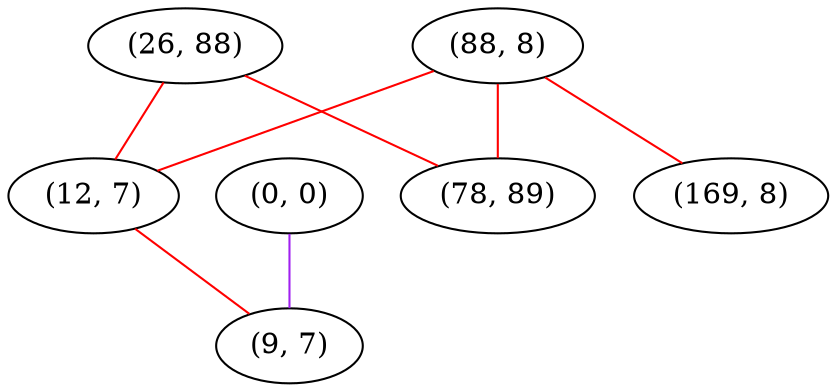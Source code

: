 graph "" {
"(26, 88)";
"(88, 8)";
"(12, 7)";
"(0, 0)";
"(78, 89)";
"(169, 8)";
"(9, 7)";
"(26, 88)" -- "(12, 7)"  [color=red, key=0, weight=1];
"(26, 88)" -- "(78, 89)"  [color=red, key=0, weight=1];
"(88, 8)" -- "(78, 89)"  [color=red, key=0, weight=1];
"(88, 8)" -- "(12, 7)"  [color=red, key=0, weight=1];
"(88, 8)" -- "(169, 8)"  [color=red, key=0, weight=1];
"(12, 7)" -- "(9, 7)"  [color=red, key=0, weight=1];
"(0, 0)" -- "(9, 7)"  [color=purple, key=0, weight=4];
}
